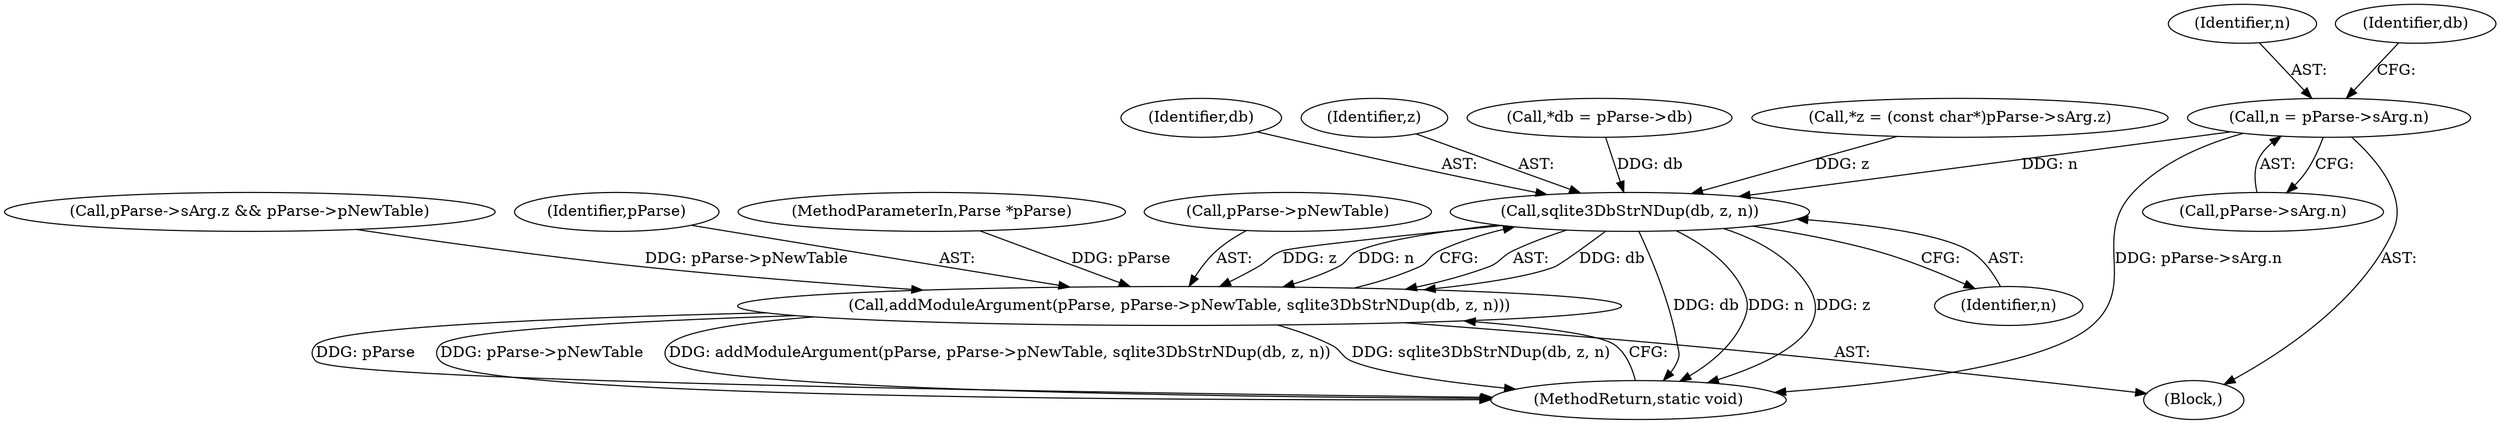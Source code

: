 digraph "0_Chrome_517ac71c9ee27f856f9becde8abea7d1604af9d4@pointer" {
"1000125" [label="(Call,n = pParse->sArg.n)"];
"1000143" [label="(Call,sqlite3DbStrNDup(db, z, n))"];
"1000138" [label="(Call,addModuleArgument(pParse, pParse->pNewTable, sqlite3DbStrNDup(db, z, n)))"];
"1000126" [label="(Identifier,n)"];
"1000104" [label="(Call,pParse->sArg.z && pParse->pNewTable)"];
"1000125" [label="(Call,n = pParse->sArg.n)"];
"1000144" [label="(Identifier,db)"];
"1000134" [label="(Identifier,db)"];
"1000146" [label="(Identifier,n)"];
"1000145" [label="(Identifier,z)"];
"1000113" [label="(Block,)"];
"1000143" [label="(Call,sqlite3DbStrNDup(db, z, n))"];
"1000138" [label="(Call,addModuleArgument(pParse, pParse->pNewTable, sqlite3DbStrNDup(db, z, n)))"];
"1000127" [label="(Call,pParse->sArg.n)"];
"1000133" [label="(Call,*db = pParse->db)"];
"1000115" [label="(Call,*z = (const char*)pParse->sArg.z)"];
"1000139" [label="(Identifier,pParse)"];
"1000147" [label="(MethodReturn,static void)"];
"1000101" [label="(MethodParameterIn,Parse *pParse)"];
"1000140" [label="(Call,pParse->pNewTable)"];
"1000125" -> "1000113"  [label="AST: "];
"1000125" -> "1000127"  [label="CFG: "];
"1000126" -> "1000125"  [label="AST: "];
"1000127" -> "1000125"  [label="AST: "];
"1000134" -> "1000125"  [label="CFG: "];
"1000125" -> "1000147"  [label="DDG: pParse->sArg.n"];
"1000125" -> "1000143"  [label="DDG: n"];
"1000143" -> "1000138"  [label="AST: "];
"1000143" -> "1000146"  [label="CFG: "];
"1000144" -> "1000143"  [label="AST: "];
"1000145" -> "1000143"  [label="AST: "];
"1000146" -> "1000143"  [label="AST: "];
"1000138" -> "1000143"  [label="CFG: "];
"1000143" -> "1000147"  [label="DDG: db"];
"1000143" -> "1000147"  [label="DDG: n"];
"1000143" -> "1000147"  [label="DDG: z"];
"1000143" -> "1000138"  [label="DDG: db"];
"1000143" -> "1000138"  [label="DDG: z"];
"1000143" -> "1000138"  [label="DDG: n"];
"1000133" -> "1000143"  [label="DDG: db"];
"1000115" -> "1000143"  [label="DDG: z"];
"1000138" -> "1000113"  [label="AST: "];
"1000139" -> "1000138"  [label="AST: "];
"1000140" -> "1000138"  [label="AST: "];
"1000147" -> "1000138"  [label="CFG: "];
"1000138" -> "1000147"  [label="DDG: pParse"];
"1000138" -> "1000147"  [label="DDG: pParse->pNewTable"];
"1000138" -> "1000147"  [label="DDG: addModuleArgument(pParse, pParse->pNewTable, sqlite3DbStrNDup(db, z, n))"];
"1000138" -> "1000147"  [label="DDG: sqlite3DbStrNDup(db, z, n)"];
"1000101" -> "1000138"  [label="DDG: pParse"];
"1000104" -> "1000138"  [label="DDG: pParse->pNewTable"];
}
